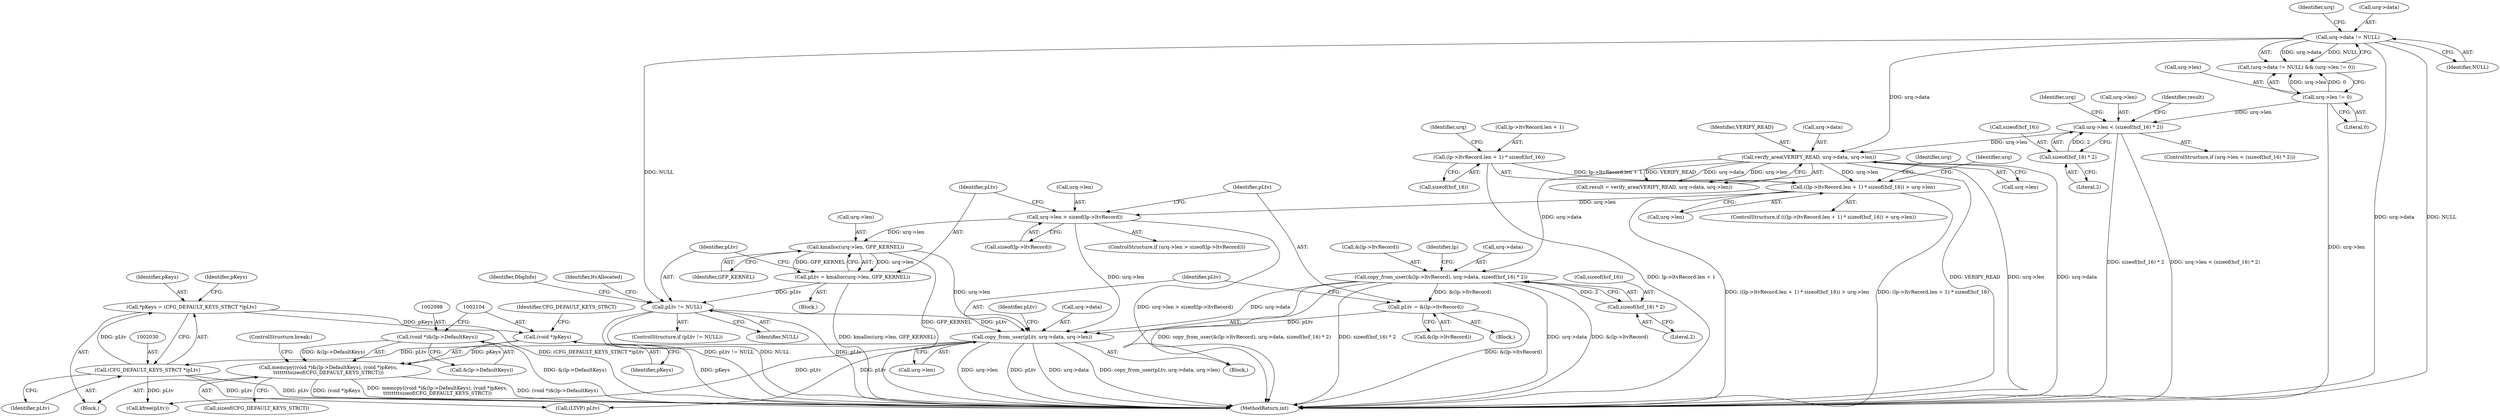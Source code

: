 digraph "0_linux_b5e2f339865fb443107e5b10603e53bbc92dc054_0@API" {
"1002096" [label="(Call,memcpy((void *)&(lp->DefaultKeys), (void *)pKeys,\n\t\t\t\t\t\t\t\tsizeof(CFG_DEFAULT_KEYS_STRCT)))"];
"1002097" [label="(Call,(void *)&(lp->DefaultKeys))"];
"1002103" [label="(Call,(void *)pKeys)"];
"1002027" [label="(Call,*pKeys = (CFG_DEFAULT_KEYS_STRCT *)pLtv)"];
"1002029" [label="(Call,(CFG_DEFAULT_KEYS_STRCT *)pLtv)"];
"1000400" [label="(Call,copy_from_user(pLtv, urq->data, urq->len))"];
"1000359" [label="(Call,pLtv != NULL)"];
"1000351" [label="(Call,pLtv = kmalloc(urq->len, GFP_KERNEL))"];
"1000353" [label="(Call,kmalloc(urq->len, GFP_KERNEL))"];
"1000342" [label="(Call,urq->len > sizeof(lp->ltvRecord))"];
"1000306" [label="(Call,((lp->ltvRecord.len + 1) * sizeof(hcf_16)) > urq->len)"];
"1000307" [label="(Call,(lp->ltvRecord.len + 1) * sizeof(hcf_16))"];
"1000268" [label="(Call,verify_area(VERIFY_READ, urq->data, urq->len))"];
"1000222" [label="(Call,urq->data != NULL)"];
"1000234" [label="(Call,urq->len < (sizeof(hcf_16) * 2))"];
"1000227" [label="(Call,urq->len != 0)"];
"1000238" [label="(Call,sizeof(hcf_16) * 2)"];
"1000394" [label="(Call,pLtv = &(lp->ltvRecord))"];
"1000293" [label="(Call,copy_from_user(&(lp->ltvRecord), urq->data, sizeof(hcf_16) * 2))"];
"1000301" [label="(Call,sizeof(hcf_16) * 2)"];
"1002027" [label="(Call,*pKeys = (CFG_DEFAULT_KEYS_STRCT *)pLtv)"];
"1002108" [label="(ControlStructure,break;)"];
"1000268" [label="(Call,verify_area(VERIFY_READ, urq->data, urq->len))"];
"1000306" [label="(Call,((lp->ltvRecord.len + 1) * sizeof(hcf_16)) > urq->len)"];
"1000269" [label="(Identifier,VERIFY_READ)"];
"1000228" [label="(Call,urq->len)"];
"1000227" [label="(Call,urq->len != 0)"];
"1002031" [label="(Identifier,pLtv)"];
"1002028" [label="(Identifier,pKeys)"];
"1000315" [label="(Call,sizeof(hcf_16))"];
"1000351" [label="(Call,pLtv = kmalloc(urq->len, GFP_KERNEL))"];
"1000234" [label="(Call,urq->len < (sizeof(hcf_16) * 2))"];
"1000369" [label="(Identifier,DbgInfo)"];
"1000245" [label="(Identifier,urq)"];
"1000401" [label="(Identifier,pLtv)"];
"1002103" [label="(Call,(void *)pKeys)"];
"1000318" [label="(Identifier,urq)"];
"1002099" [label="(Call,&(lp->DefaultKeys))"];
"1000229" [label="(Identifier,urq)"];
"1002029" [label="(Call,(CFG_DEFAULT_KEYS_STRCT *)pLtv)"];
"1000402" [label="(Call,urq->data)"];
"1000361" [label="(Identifier,NULL)"];
"1002520" [label="(MethodReturn,int)"];
"1000301" [label="(Call,sizeof(hcf_16) * 2)"];
"1000294" [label="(Call,&(lp->ltvRecord))"];
"1000394" [label="(Call,pLtv = &(lp->ltvRecord))"];
"1000293" [label="(Call,copy_from_user(&(lp->ltvRecord), urq->data, sizeof(hcf_16) * 2))"];
"1000342" [label="(Call,urq->len > sizeof(lp->ltvRecord))"];
"1002036" [label="(Identifier,pKeys)"];
"1000395" [label="(Identifier,pLtv)"];
"1000364" [label="(Identifier,ltvAllocated)"];
"1000346" [label="(Call,sizeof(lp->ltvRecord))"];
"1002097" [label="(Call,(void *)&(lp->DefaultKeys))"];
"1000226" [label="(Identifier,NULL)"];
"1000360" [label="(Identifier,pLtv)"];
"1002105" [label="(Identifier,pKeys)"];
"1000307" [label="(Call,(lp->ltvRecord.len + 1) * sizeof(hcf_16))"];
"1000233" [label="(ControlStructure,if (urq->len < (sizeof(hcf_16) * 2)))"];
"1000270" [label="(Call,urq->data)"];
"1000311" [label="(Identifier,lp)"];
"1000323" [label="(Identifier,urq)"];
"1000354" [label="(Call,urq->len)"];
"1000353" [label="(Call,kmalloc(urq->len, GFP_KERNEL))"];
"1002096" [label="(Call,memcpy((void *)&(lp->DefaultKeys), (void *)pKeys,\n\t\t\t\t\t\t\t\tsizeof(CFG_DEFAULT_KEYS_STRCT)))"];
"1000357" [label="(Identifier,GFP_KERNEL)"];
"1000317" [label="(Call,urq->len)"];
"1000241" [label="(Literal,2)"];
"1000235" [label="(Call,urq->len)"];
"1000239" [label="(Call,sizeof(hcf_16))"];
"1000405" [label="(Call,urq->len)"];
"1000308" [label="(Call,lp->ltvRecord.len + 1)"];
"1000267" [label="(Identifier,result)"];
"1000358" [label="(ControlStructure,if (pLtv != NULL))"];
"1000410" [label="(Identifier,pLtv)"];
"1000305" [label="(ControlStructure,if (((lp->ltvRecord.len + 1) * sizeof(hcf_16)) > urq->len))"];
"1000352" [label="(Identifier,pLtv)"];
"1000232" [label="(Block,)"];
"1000396" [label="(Call,&(lp->ltvRecord))"];
"1002475" [label="(Call,(LTVP) pLtv)"];
"1000222" [label="(Call,urq->data != NULL)"];
"1000238" [label="(Call,sizeof(hcf_16) * 2)"];
"1000221" [label="(Call,(urq->data != NULL) && (urq->len != 0))"];
"1002107" [label="(Identifier,CFG_DEFAULT_KEYS_STRCT)"];
"1000341" [label="(ControlStructure,if (urq->len > sizeof(lp->ltvRecord)))"];
"1000359" [label="(Call,pLtv != NULL)"];
"1000231" [label="(Literal,0)"];
"1000343" [label="(Call,urq->len)"];
"1000393" [label="(Block,)"];
"1000273" [label="(Call,urq->len)"];
"1000298" [label="(Call,urq->data)"];
"1000350" [label="(Block,)"];
"1000304" [label="(Literal,2)"];
"1000302" [label="(Call,sizeof(hcf_16))"];
"1000266" [label="(Call,result = verify_area(VERIFY_READ, urq->data, urq->len))"];
"1000400" [label="(Call,copy_from_user(pLtv, urq->data, urq->len))"];
"1000223" [label="(Call,urq->data)"];
"1002483" [label="(Call,kfree(pLtv))"];
"1002025" [label="(Block,)"];
"1002106" [label="(Call,sizeof(CFG_DEFAULT_KEYS_STRCT))"];
"1000344" [label="(Identifier,urq)"];
"1002096" -> "1002025"  [label="AST: "];
"1002096" -> "1002106"  [label="CFG: "];
"1002097" -> "1002096"  [label="AST: "];
"1002103" -> "1002096"  [label="AST: "];
"1002106" -> "1002096"  [label="AST: "];
"1002108" -> "1002096"  [label="CFG: "];
"1002096" -> "1002520"  [label="DDG: (void *)&(lp->DefaultKeys)"];
"1002096" -> "1002520"  [label="DDG: (void *)pKeys"];
"1002096" -> "1002520"  [label="DDG: memcpy((void *)&(lp->DefaultKeys), (void *)pKeys,\n\t\t\t\t\t\t\t\tsizeof(CFG_DEFAULT_KEYS_STRCT))"];
"1002097" -> "1002096"  [label="DDG: &(lp->DefaultKeys)"];
"1002103" -> "1002096"  [label="DDG: pKeys"];
"1002097" -> "1002099"  [label="CFG: "];
"1002098" -> "1002097"  [label="AST: "];
"1002099" -> "1002097"  [label="AST: "];
"1002104" -> "1002097"  [label="CFG: "];
"1002097" -> "1002520"  [label="DDG: &(lp->DefaultKeys)"];
"1002103" -> "1002105"  [label="CFG: "];
"1002104" -> "1002103"  [label="AST: "];
"1002105" -> "1002103"  [label="AST: "];
"1002107" -> "1002103"  [label="CFG: "];
"1002103" -> "1002520"  [label="DDG: pKeys"];
"1002027" -> "1002103"  [label="DDG: pKeys"];
"1002027" -> "1002025"  [label="AST: "];
"1002027" -> "1002029"  [label="CFG: "];
"1002028" -> "1002027"  [label="AST: "];
"1002029" -> "1002027"  [label="AST: "];
"1002036" -> "1002027"  [label="CFG: "];
"1002027" -> "1002520"  [label="DDG: (CFG_DEFAULT_KEYS_STRCT *)pLtv"];
"1002029" -> "1002027"  [label="DDG: pLtv"];
"1002029" -> "1002031"  [label="CFG: "];
"1002030" -> "1002029"  [label="AST: "];
"1002031" -> "1002029"  [label="AST: "];
"1002029" -> "1002520"  [label="DDG: pLtv"];
"1000400" -> "1002029"  [label="DDG: pLtv"];
"1002029" -> "1002475"  [label="DDG: pLtv"];
"1002029" -> "1002483"  [label="DDG: pLtv"];
"1000400" -> "1000232"  [label="AST: "];
"1000400" -> "1000405"  [label="CFG: "];
"1000401" -> "1000400"  [label="AST: "];
"1000402" -> "1000400"  [label="AST: "];
"1000405" -> "1000400"  [label="AST: "];
"1000410" -> "1000400"  [label="CFG: "];
"1000400" -> "1002520"  [label="DDG: urq->len"];
"1000400" -> "1002520"  [label="DDG: pLtv"];
"1000400" -> "1002520"  [label="DDG: urq->data"];
"1000400" -> "1002520"  [label="DDG: copy_from_user(pLtv, urq->data, urq->len)"];
"1000359" -> "1000400"  [label="DDG: pLtv"];
"1000394" -> "1000400"  [label="DDG: pLtv"];
"1000293" -> "1000400"  [label="DDG: urq->data"];
"1000342" -> "1000400"  [label="DDG: urq->len"];
"1000353" -> "1000400"  [label="DDG: urq->len"];
"1000400" -> "1002475"  [label="DDG: pLtv"];
"1000400" -> "1002483"  [label="DDG: pLtv"];
"1000359" -> "1000358"  [label="AST: "];
"1000359" -> "1000361"  [label="CFG: "];
"1000360" -> "1000359"  [label="AST: "];
"1000361" -> "1000359"  [label="AST: "];
"1000364" -> "1000359"  [label="CFG: "];
"1000369" -> "1000359"  [label="CFG: "];
"1000359" -> "1002520"  [label="DDG: NULL"];
"1000359" -> "1002520"  [label="DDG: pLtv"];
"1000359" -> "1002520"  [label="DDG: pLtv != NULL"];
"1000351" -> "1000359"  [label="DDG: pLtv"];
"1000222" -> "1000359"  [label="DDG: NULL"];
"1000351" -> "1000350"  [label="AST: "];
"1000351" -> "1000353"  [label="CFG: "];
"1000352" -> "1000351"  [label="AST: "];
"1000353" -> "1000351"  [label="AST: "];
"1000360" -> "1000351"  [label="CFG: "];
"1000351" -> "1002520"  [label="DDG: kmalloc(urq->len, GFP_KERNEL)"];
"1000353" -> "1000351"  [label="DDG: urq->len"];
"1000353" -> "1000351"  [label="DDG: GFP_KERNEL"];
"1000353" -> "1000357"  [label="CFG: "];
"1000354" -> "1000353"  [label="AST: "];
"1000357" -> "1000353"  [label="AST: "];
"1000353" -> "1002520"  [label="DDG: GFP_KERNEL"];
"1000342" -> "1000353"  [label="DDG: urq->len"];
"1000342" -> "1000341"  [label="AST: "];
"1000342" -> "1000346"  [label="CFG: "];
"1000343" -> "1000342"  [label="AST: "];
"1000346" -> "1000342"  [label="AST: "];
"1000352" -> "1000342"  [label="CFG: "];
"1000395" -> "1000342"  [label="CFG: "];
"1000342" -> "1002520"  [label="DDG: urq->len > sizeof(lp->ltvRecord)"];
"1000306" -> "1000342"  [label="DDG: urq->len"];
"1000306" -> "1000305"  [label="AST: "];
"1000306" -> "1000317"  [label="CFG: "];
"1000307" -> "1000306"  [label="AST: "];
"1000317" -> "1000306"  [label="AST: "];
"1000323" -> "1000306"  [label="CFG: "];
"1000344" -> "1000306"  [label="CFG: "];
"1000306" -> "1002520"  [label="DDG: (lp->ltvRecord.len + 1) * sizeof(hcf_16)"];
"1000306" -> "1002520"  [label="DDG: ((lp->ltvRecord.len + 1) * sizeof(hcf_16)) > urq->len"];
"1000307" -> "1000306"  [label="DDG: lp->ltvRecord.len + 1"];
"1000268" -> "1000306"  [label="DDG: urq->len"];
"1000307" -> "1000315"  [label="CFG: "];
"1000308" -> "1000307"  [label="AST: "];
"1000315" -> "1000307"  [label="AST: "];
"1000318" -> "1000307"  [label="CFG: "];
"1000307" -> "1002520"  [label="DDG: lp->ltvRecord.len + 1"];
"1000268" -> "1000266"  [label="AST: "];
"1000268" -> "1000273"  [label="CFG: "];
"1000269" -> "1000268"  [label="AST: "];
"1000270" -> "1000268"  [label="AST: "];
"1000273" -> "1000268"  [label="AST: "];
"1000266" -> "1000268"  [label="CFG: "];
"1000268" -> "1002520"  [label="DDG: VERIFY_READ"];
"1000268" -> "1002520"  [label="DDG: urq->len"];
"1000268" -> "1002520"  [label="DDG: urq->data"];
"1000268" -> "1000266"  [label="DDG: VERIFY_READ"];
"1000268" -> "1000266"  [label="DDG: urq->data"];
"1000268" -> "1000266"  [label="DDG: urq->len"];
"1000222" -> "1000268"  [label="DDG: urq->data"];
"1000234" -> "1000268"  [label="DDG: urq->len"];
"1000268" -> "1000293"  [label="DDG: urq->data"];
"1000222" -> "1000221"  [label="AST: "];
"1000222" -> "1000226"  [label="CFG: "];
"1000223" -> "1000222"  [label="AST: "];
"1000226" -> "1000222"  [label="AST: "];
"1000229" -> "1000222"  [label="CFG: "];
"1000221" -> "1000222"  [label="CFG: "];
"1000222" -> "1002520"  [label="DDG: urq->data"];
"1000222" -> "1002520"  [label="DDG: NULL"];
"1000222" -> "1000221"  [label="DDG: urq->data"];
"1000222" -> "1000221"  [label="DDG: NULL"];
"1000234" -> "1000233"  [label="AST: "];
"1000234" -> "1000238"  [label="CFG: "];
"1000235" -> "1000234"  [label="AST: "];
"1000238" -> "1000234"  [label="AST: "];
"1000245" -> "1000234"  [label="CFG: "];
"1000267" -> "1000234"  [label="CFG: "];
"1000234" -> "1002520"  [label="DDG: sizeof(hcf_16) * 2"];
"1000234" -> "1002520"  [label="DDG: urq->len < (sizeof(hcf_16) * 2)"];
"1000227" -> "1000234"  [label="DDG: urq->len"];
"1000238" -> "1000234"  [label="DDG: 2"];
"1000227" -> "1000221"  [label="AST: "];
"1000227" -> "1000231"  [label="CFG: "];
"1000228" -> "1000227"  [label="AST: "];
"1000231" -> "1000227"  [label="AST: "];
"1000221" -> "1000227"  [label="CFG: "];
"1000227" -> "1002520"  [label="DDG: urq->len"];
"1000227" -> "1000221"  [label="DDG: urq->len"];
"1000227" -> "1000221"  [label="DDG: 0"];
"1000238" -> "1000241"  [label="CFG: "];
"1000239" -> "1000238"  [label="AST: "];
"1000241" -> "1000238"  [label="AST: "];
"1000394" -> "1000393"  [label="AST: "];
"1000394" -> "1000396"  [label="CFG: "];
"1000395" -> "1000394"  [label="AST: "];
"1000396" -> "1000394"  [label="AST: "];
"1000401" -> "1000394"  [label="CFG: "];
"1000394" -> "1002520"  [label="DDG: &(lp->ltvRecord)"];
"1000293" -> "1000394"  [label="DDG: &(lp->ltvRecord)"];
"1000293" -> "1000232"  [label="AST: "];
"1000293" -> "1000301"  [label="CFG: "];
"1000294" -> "1000293"  [label="AST: "];
"1000298" -> "1000293"  [label="AST: "];
"1000301" -> "1000293"  [label="AST: "];
"1000311" -> "1000293"  [label="CFG: "];
"1000293" -> "1002520"  [label="DDG: urq->data"];
"1000293" -> "1002520"  [label="DDG: &(lp->ltvRecord)"];
"1000293" -> "1002520"  [label="DDG: copy_from_user(&(lp->ltvRecord), urq->data, sizeof(hcf_16) * 2)"];
"1000293" -> "1002520"  [label="DDG: sizeof(hcf_16) * 2"];
"1000301" -> "1000293"  [label="DDG: 2"];
"1000301" -> "1000304"  [label="CFG: "];
"1000302" -> "1000301"  [label="AST: "];
"1000304" -> "1000301"  [label="AST: "];
}
